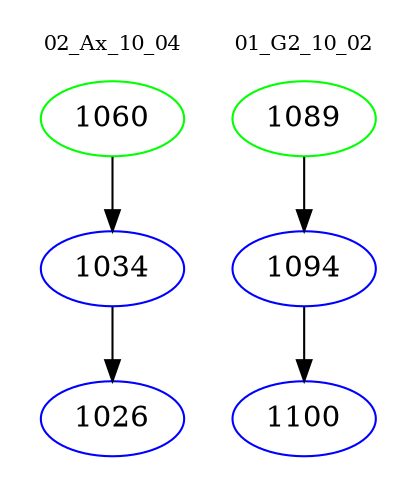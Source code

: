 digraph{
subgraph cluster_0 {
color = white
label = "02_Ax_10_04";
fontsize=10;
T0_1060 [label="1060", color="green"]
T0_1060 -> T0_1034 [color="black"]
T0_1034 [label="1034", color="blue"]
T0_1034 -> T0_1026 [color="black"]
T0_1026 [label="1026", color="blue"]
}
subgraph cluster_1 {
color = white
label = "01_G2_10_02";
fontsize=10;
T1_1089 [label="1089", color="green"]
T1_1089 -> T1_1094 [color="black"]
T1_1094 [label="1094", color="blue"]
T1_1094 -> T1_1100 [color="black"]
T1_1100 [label="1100", color="blue"]
}
}
